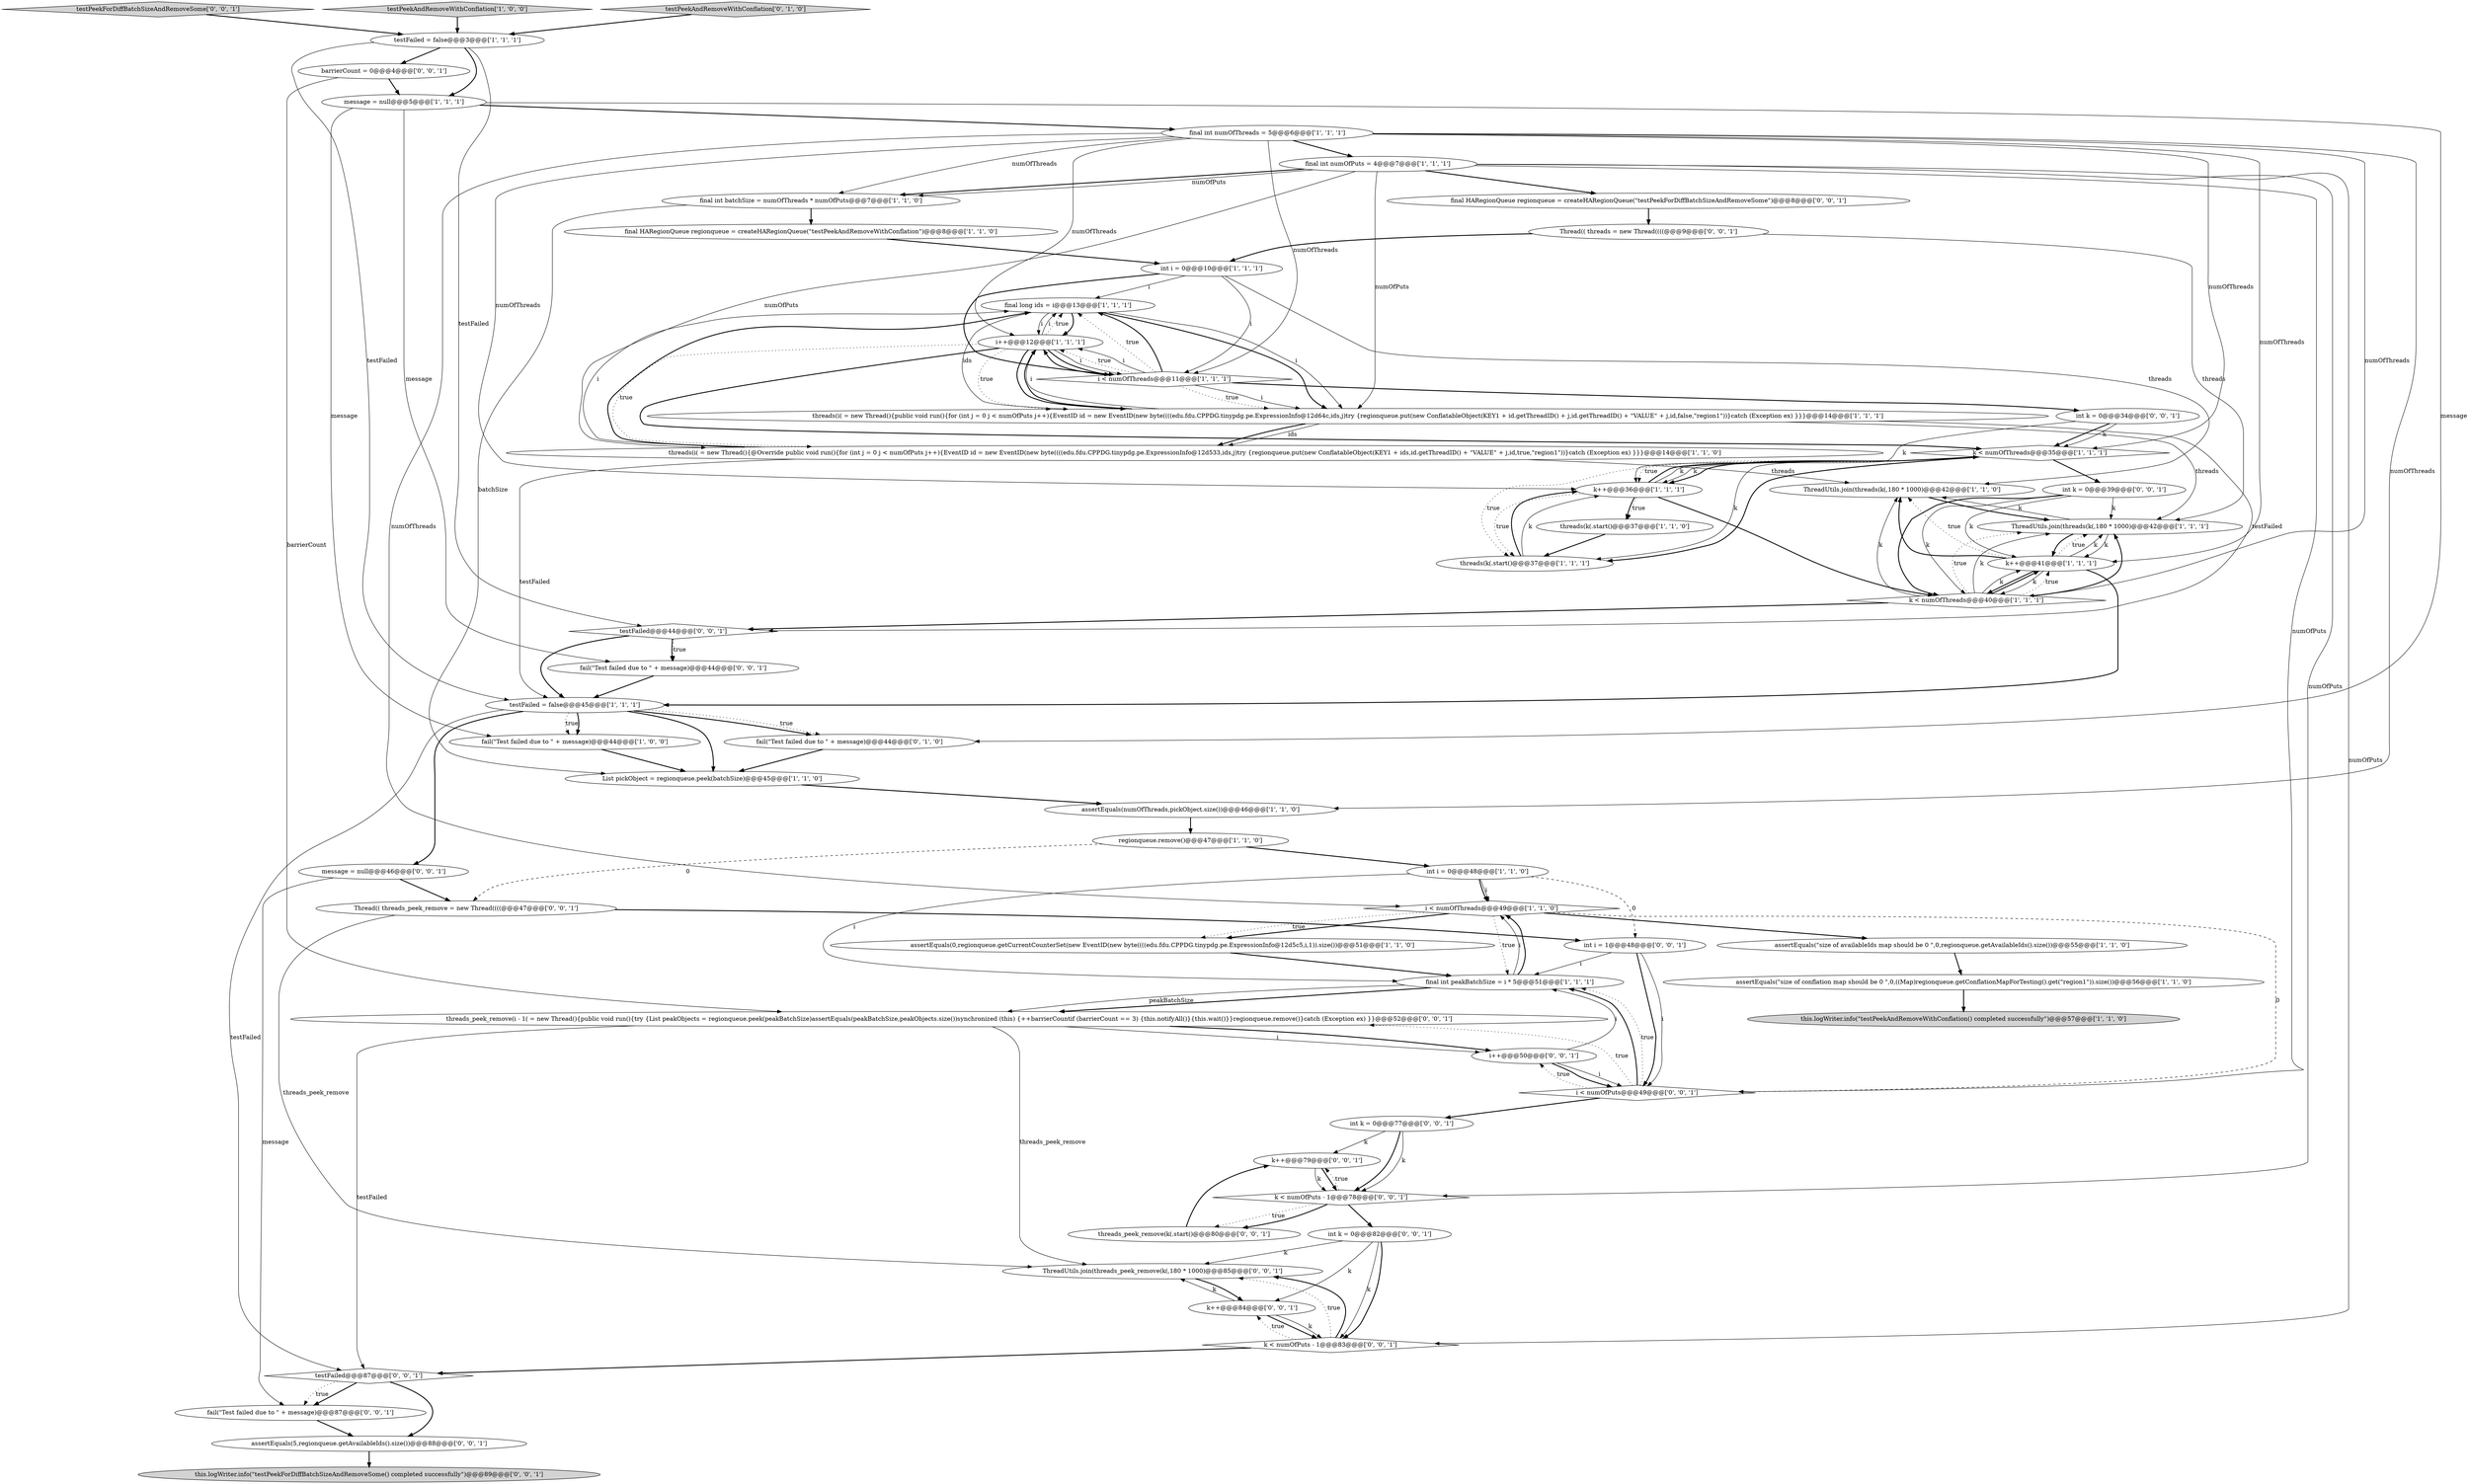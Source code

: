 digraph {
26 [style = filled, label = "testFailed = false@@@45@@@['1', '1', '1']", fillcolor = white, shape = ellipse image = "AAA0AAABBB1BBB"];
16 [style = filled, label = "i < numOfThreads@@@49@@@['1', '1', '0']", fillcolor = white, shape = diamond image = "AAA0AAABBB1BBB"];
0 [style = filled, label = "final int peakBatchSize = i * 5@@@51@@@['1', '1', '1']", fillcolor = white, shape = ellipse image = "AAA0AAABBB1BBB"];
60 [style = filled, label = "testPeekForDiffBatchSizeAndRemoveSome['0', '0', '1']", fillcolor = lightgray, shape = diamond image = "AAA0AAABBB3BBB"];
39 [style = filled, label = "assertEquals(5,regionqueue.getAvailableIds().size())@@@88@@@['0', '0', '1']", fillcolor = white, shape = ellipse image = "AAA0AAABBB3BBB"];
18 [style = filled, label = "final int numOfThreads = 5@@@6@@@['1', '1', '1']", fillcolor = white, shape = ellipse image = "AAA0AAABBB1BBB"];
4 [style = filled, label = "final HARegionQueue regionqueue = createHARegionQueue(\"testPeekAndRemoveWithConflation\")@@@8@@@['1', '1', '0']", fillcolor = white, shape = ellipse image = "AAA0AAABBB1BBB"];
38 [style = filled, label = "int k = 0@@@77@@@['0', '0', '1']", fillcolor = white, shape = ellipse image = "AAA0AAABBB3BBB"];
1 [style = filled, label = "final int batchSize = numOfThreads * numOfPuts@@@7@@@['1', '1', '0']", fillcolor = white, shape = ellipse image = "AAA0AAABBB1BBB"];
2 [style = filled, label = "i++@@@12@@@['1', '1', '1']", fillcolor = white, shape = ellipse image = "AAA0AAABBB1BBB"];
8 [style = filled, label = "assertEquals(0,regionqueue.getCurrentCounterSet(new EventID(new byte((((edu.fdu.CPPDG.tinypdg.pe.ExpressionInfo@12d5c5,i,1)).size())@@@51@@@['1', '1', '0']", fillcolor = white, shape = ellipse image = "AAA0AAABBB1BBB"];
31 [style = filled, label = "threads(i( = new Thread(){@Override public void run(){for (int j = 0 j < numOfPuts j++){EventID id = new EventID(new byte((((edu.fdu.CPPDG.tinypdg.pe.ExpressionInfo@12d533,ids,j)try {regionqueue.put(new ConflatableObject(KEY1 + ids,id.getThreadID() + \"VALUE\" + j,id,true,\"region1\"))}catch (Exception ex) }}}@@@14@@@['1', '1', '0']", fillcolor = white, shape = ellipse image = "AAA0AAABBB1BBB"];
58 [style = filled, label = "threads_peek_remove(k(.start()@@@80@@@['0', '0', '1']", fillcolor = white, shape = ellipse image = "AAA0AAABBB3BBB"];
47 [style = filled, label = "i < numOfPuts@@@49@@@['0', '0', '1']", fillcolor = white, shape = diamond image = "AAA0AAABBB3BBB"];
23 [style = filled, label = "fail(\"Test failed due to \" + message)@@@44@@@['1', '0', '0']", fillcolor = white, shape = ellipse image = "AAA0AAABBB1BBB"];
29 [style = filled, label = "assertEquals(numOfThreads,pickObject.size())@@@46@@@['1', '1', '0']", fillcolor = white, shape = ellipse image = "AAA0AAABBB1BBB"];
41 [style = filled, label = "int i = 1@@@48@@@['0', '0', '1']", fillcolor = white, shape = ellipse image = "AAA0AAABBB3BBB"];
14 [style = filled, label = "message = null@@@5@@@['1', '1', '1']", fillcolor = white, shape = ellipse image = "AAA0AAABBB1BBB"];
15 [style = filled, label = "final long ids = i@@@13@@@['1', '1', '1']", fillcolor = white, shape = ellipse image = "AAA0AAABBB1BBB"];
56 [style = filled, label = "k++@@@79@@@['0', '0', '1']", fillcolor = white, shape = ellipse image = "AAA0AAABBB3BBB"];
21 [style = filled, label = "i < numOfThreads@@@11@@@['1', '1', '1']", fillcolor = white, shape = diamond image = "AAA0AAABBB1BBB"];
22 [style = filled, label = "List pickObject = regionqueue.peek(batchSize)@@@45@@@['1', '1', '0']", fillcolor = white, shape = ellipse image = "AAA0AAABBB1BBB"];
24 [style = filled, label = "int i = 0@@@48@@@['1', '1', '0']", fillcolor = white, shape = ellipse image = "AAA0AAABBB1BBB"];
27 [style = filled, label = "testFailed = false@@@3@@@['1', '1', '1']", fillcolor = white, shape = ellipse image = "AAA0AAABBB1BBB"];
40 [style = filled, label = "Thread(( threads = new Thread((((@@@9@@@['0', '0', '1']", fillcolor = white, shape = ellipse image = "AAA0AAABBB3BBB"];
45 [style = filled, label = "k < numOfPuts - 1@@@83@@@['0', '0', '1']", fillcolor = white, shape = diamond image = "AAA0AAABBB3BBB"];
48 [style = filled, label = "k++@@@84@@@['0', '0', '1']", fillcolor = white, shape = ellipse image = "AAA0AAABBB3BBB"];
53 [style = filled, label = "this.logWriter.info(\"testPeekForDiffBatchSizeAndRemoveSome() completed successfully\")@@@89@@@['0', '0', '1']", fillcolor = lightgray, shape = ellipse image = "AAA0AAABBB3BBB"];
5 [style = filled, label = "threads(k(.start()@@@37@@@['1', '1', '0']", fillcolor = white, shape = ellipse image = "AAA0AAABBB1BBB"];
59 [style = filled, label = "k < numOfPuts - 1@@@78@@@['0', '0', '1']", fillcolor = white, shape = diamond image = "AAA0AAABBB3BBB"];
42 [style = filled, label = "final HARegionQueue regionqueue = createHARegionQueue(\"testPeekForDiffBatchSizeAndRemoveSome\")@@@8@@@['0', '0', '1']", fillcolor = white, shape = ellipse image = "AAA0AAABBB3BBB"];
12 [style = filled, label = "assertEquals(\"size of availableIds map should be 0 \",0,regionqueue.getAvailableIds().size())@@@55@@@['1', '1', '0']", fillcolor = white, shape = ellipse image = "AAA0AAABBB1BBB"];
37 [style = filled, label = "testFailed@@@44@@@['0', '0', '1']", fillcolor = white, shape = diamond image = "AAA0AAABBB3BBB"];
50 [style = filled, label = "fail(\"Test failed due to \" + message)@@@87@@@['0', '0', '1']", fillcolor = white, shape = ellipse image = "AAA0AAABBB3BBB"];
17 [style = filled, label = "testPeekAndRemoveWithConflation['1', '0', '0']", fillcolor = lightgray, shape = diamond image = "AAA0AAABBB1BBB"];
32 [style = filled, label = "ThreadUtils.join(threads(k(,180 * 1000)@@@42@@@['1', '1', '0']", fillcolor = white, shape = ellipse image = "AAA0AAABBB1BBB"];
52 [style = filled, label = "int k = 0@@@34@@@['0', '0', '1']", fillcolor = white, shape = ellipse image = "AAA0AAABBB3BBB"];
51 [style = filled, label = "int k = 0@@@39@@@['0', '0', '1']", fillcolor = white, shape = ellipse image = "AAA0AAABBB3BBB"];
49 [style = filled, label = "ThreadUtils.join(threads_peek_remove(k(,180 * 1000)@@@85@@@['0', '0', '1']", fillcolor = white, shape = ellipse image = "AAA0AAABBB3BBB"];
13 [style = filled, label = "ThreadUtils.join(threads(k(,180 * 1000)@@@42@@@['1', '1', '1']", fillcolor = white, shape = ellipse image = "AAA0AAABBB1BBB"];
57 [style = filled, label = "fail(\"Test failed due to \" + message)@@@44@@@['0', '0', '1']", fillcolor = white, shape = ellipse image = "AAA0AAABBB3BBB"];
28 [style = filled, label = "k < numOfThreads@@@35@@@['1', '1', '1']", fillcolor = white, shape = diamond image = "AAA0AAABBB1BBB"];
35 [style = filled, label = "message = null@@@46@@@['0', '0', '1']", fillcolor = white, shape = ellipse image = "AAA0AAABBB3BBB"];
55 [style = filled, label = "int k = 0@@@82@@@['0', '0', '1']", fillcolor = white, shape = ellipse image = "AAA0AAABBB3BBB"];
43 [style = filled, label = "threads_peek_remove(i - 1( = new Thread(){public void run(){try {List peakObjects = regionqueue.peek(peakBatchSize)assertEquals(peakBatchSize,peakObjects.size())synchronized (this) {++barrierCountif (barrierCount == 3) {this.notifyAll()}{this.wait()}}regionqueue.remove()}catch (Exception ex) }}@@@52@@@['0', '0', '1']", fillcolor = white, shape = ellipse image = "AAA0AAABBB3BBB"];
7 [style = filled, label = "k++@@@36@@@['1', '1', '1']", fillcolor = white, shape = ellipse image = "AAA0AAABBB1BBB"];
19 [style = filled, label = "int i = 0@@@10@@@['1', '1', '1']", fillcolor = white, shape = ellipse image = "AAA0AAABBB1BBB"];
20 [style = filled, label = "regionqueue.remove()@@@47@@@['1', '1', '0']", fillcolor = white, shape = ellipse image = "AAA0AAABBB1BBB"];
33 [style = filled, label = "fail(\"Test failed due to \" + message)@@@44@@@['0', '1', '0']", fillcolor = white, shape = ellipse image = "AAA0AAABBB2BBB"];
25 [style = filled, label = "assertEquals(\"size of conflation map should be 0 \",0,((Map)regionqueue.getConflationMapForTesting().get(\"region1\")).size())@@@56@@@['1', '1', '0']", fillcolor = white, shape = ellipse image = "AAA0AAABBB1BBB"];
46 [style = filled, label = "Thread(( threads_peek_remove = new Thread((((@@@47@@@['0', '0', '1']", fillcolor = white, shape = ellipse image = "AAA0AAABBB3BBB"];
34 [style = filled, label = "testPeekAndRemoveWithConflation['0', '1', '0']", fillcolor = lightgray, shape = diamond image = "AAA0AAABBB2BBB"];
10 [style = filled, label = "k++@@@41@@@['1', '1', '1']", fillcolor = white, shape = ellipse image = "AAA0AAABBB1BBB"];
54 [style = filled, label = "i++@@@50@@@['0', '0', '1']", fillcolor = white, shape = ellipse image = "AAA0AAABBB3BBB"];
11 [style = filled, label = "threads(i( = new Thread(){public void run(){for (int j = 0 j < numOfPuts j++){EventID id = new EventID(new byte((((edu.fdu.CPPDG.tinypdg.pe.ExpressionInfo@12d64c,ids,j)try {regionqueue.put(new ConflatableObject(KEY1 + id.getThreadID() + j,id.getThreadID() + \"VALUE\" + j,id,false,\"region1\"))}catch (Exception ex) }}}@@@14@@@['1', '1', '1']", fillcolor = white, shape = ellipse image = "AAA0AAABBB1BBB"];
6 [style = filled, label = "k < numOfThreads@@@40@@@['1', '1', '1']", fillcolor = white, shape = diamond image = "AAA0AAABBB1BBB"];
3 [style = filled, label = "final int numOfPuts = 4@@@7@@@['1', '1', '1']", fillcolor = white, shape = ellipse image = "AAA0AAABBB1BBB"];
30 [style = filled, label = "this.logWriter.info(\"testPeekAndRemoveWithConflation() completed successfully\")@@@57@@@['1', '1', '0']", fillcolor = lightgray, shape = ellipse image = "AAA0AAABBB1BBB"];
44 [style = filled, label = "barrierCount = 0@@@4@@@['0', '0', '1']", fillcolor = white, shape = ellipse image = "AAA0AAABBB3BBB"];
9 [style = filled, label = "threads(k(.start()@@@37@@@['1', '1', '1']", fillcolor = white, shape = ellipse image = "AAA0AAABBB1BBB"];
36 [style = filled, label = "testFailed@@@87@@@['0', '0', '1']", fillcolor = white, shape = diamond image = "AAA0AAABBB3BBB"];
22->29 [style = bold, label=""];
23->22 [style = bold, label=""];
12->25 [style = bold, label=""];
7->28 [style = bold, label=""];
52->7 [style = solid, label="k"];
43->54 [style = bold, label=""];
31->26 [style = solid, label="testFailed"];
27->26 [style = solid, label="testFailed"];
31->15 [style = solid, label="i"];
3->42 [style = bold, label=""];
41->47 [style = bold, label=""];
26->35 [style = bold, label=""];
18->1 [style = solid, label="numOfThreads"];
2->15 [style = solid, label="i"];
7->6 [style = bold, label=""];
47->0 [style = bold, label=""];
6->37 [style = bold, label=""];
24->16 [style = solid, label="i"];
48->49 [style = solid, label="k"];
51->6 [style = bold, label=""];
10->32 [style = dotted, label="true"];
3->1 [style = bold, label=""];
41->0 [style = solid, label="i"];
36->50 [style = bold, label=""];
46->49 [style = solid, label="threads_peek_remove"];
26->23 [style = dotted, label="true"];
59->56 [style = dotted, label="true"];
16->12 [style = bold, label=""];
3->1 [style = solid, label="numOfPuts"];
11->2 [style = solid, label="i"];
59->58 [style = dotted, label="true"];
4->19 [style = bold, label=""];
6->10 [style = dotted, label="true"];
14->33 [style = solid, label="message"];
48->45 [style = bold, label=""];
43->36 [style = solid, label="testFailed"];
16->0 [style = dotted, label="true"];
11->13 [style = solid, label="threads"];
13->10 [style = solid, label="k"];
59->58 [style = bold, label=""];
26->23 [style = bold, label=""];
21->11 [style = dotted, label="true"];
6->10 [style = solid, label="k"];
37->57 [style = dotted, label="true"];
13->10 [style = bold, label=""];
50->39 [style = bold, label=""];
14->57 [style = solid, label="message"];
1->22 [style = solid, label="batchSize"];
18->10 [style = solid, label="numOfThreads"];
26->22 [style = bold, label=""];
27->44 [style = bold, label=""];
10->13 [style = dotted, label="true"];
31->32 [style = solid, label="threads"];
17->27 [style = bold, label=""];
11->31 [style = bold, label=""];
52->28 [style = solid, label="k"];
19->32 [style = solid, label="threads"];
24->0 [style = solid, label="i"];
3->11 [style = solid, label="numOfPuts"];
6->32 [style = solid, label="k"];
16->8 [style = bold, label=""];
58->56 [style = bold, label=""];
54->47 [style = solid, label="i"];
21->2 [style = dotted, label="true"];
19->15 [style = solid, label="i"];
21->52 [style = bold, label=""];
18->16 [style = solid, label="numOfThreads"];
21->15 [style = dotted, label="true"];
2->28 [style = bold, label=""];
15->2 [style = bold, label=""];
10->13 [style = solid, label="k"];
9->7 [style = bold, label=""];
18->2 [style = solid, label="numOfThreads"];
7->5 [style = dotted, label="true"];
28->9 [style = solid, label="k"];
48->45 [style = solid, label="k"];
3->59 [style = solid, label="numOfPuts"];
42->40 [style = bold, label=""];
47->38 [style = bold, label=""];
18->6 [style = solid, label="numOfThreads"];
55->49 [style = solid, label="k"];
45->49 [style = dotted, label="true"];
1->4 [style = bold, label=""];
11->31 [style = solid, label="ids"];
3->31 [style = solid, label="numOfPuts"];
44->43 [style = solid, label="barrierCount"];
47->0 [style = dotted, label="true"];
46->41 [style = bold, label=""];
21->11 [style = solid, label="i"];
56->59 [style = solid, label="k"];
34->27 [style = bold, label=""];
31->15 [style = bold, label=""];
18->29 [style = solid, label="numOfThreads"];
38->59 [style = bold, label=""];
2->21 [style = bold, label=""];
10->26 [style = bold, label=""];
21->2 [style = solid, label="i"];
3->47 [style = solid, label="numOfPuts"];
28->9 [style = bold, label=""];
15->2 [style = solid, label="i"];
28->7 [style = solid, label="k"];
11->37 [style = solid, label="testFailed"];
10->6 [style = bold, label=""];
21->15 [style = bold, label=""];
18->7 [style = solid, label="numOfThreads"];
8->0 [style = bold, label=""];
57->26 [style = bold, label=""];
60->27 [style = bold, label=""];
26->33 [style = bold, label=""];
37->26 [style = bold, label=""];
7->28 [style = solid, label="k"];
11->2 [style = bold, label=""];
9->7 [style = solid, label="k"];
10->6 [style = solid, label="k"];
6->13 [style = dotted, label="true"];
37->57 [style = bold, label=""];
2->31 [style = dotted, label="true"];
27->37 [style = solid, label="testFailed"];
0->43 [style = bold, label=""];
43->54 [style = solid, label="i"];
2->15 [style = dotted, label="true"];
15->11 [style = bold, label=""];
24->16 [style = bold, label=""];
47->54 [style = dotted, label="true"];
24->41 [style = dashed, label="0"];
26->33 [style = dotted, label="true"];
20->24 [style = bold, label=""];
51->6 [style = solid, label="k"];
7->5 [style = bold, label=""];
49->48 [style = bold, label=""];
16->8 [style = dotted, label="true"];
13->32 [style = solid, label="k"];
29->20 [style = bold, label=""];
0->16 [style = solid, label="i"];
38->59 [style = solid, label="k"];
38->56 [style = solid, label="k"];
28->51 [style = bold, label=""];
18->3 [style = bold, label=""];
28->7 [style = bold, label=""];
41->47 [style = solid, label="i"];
27->14 [style = bold, label=""];
2->11 [style = dotted, label="true"];
32->13 [style = bold, label=""];
6->13 [style = solid, label="k"];
10->32 [style = bold, label=""];
14->18 [style = bold, label=""];
18->28 [style = solid, label="numOfThreads"];
2->11 [style = bold, label=""];
54->0 [style = solid, label="i"];
14->23 [style = solid, label="message"];
18->21 [style = solid, label="numOfThreads"];
28->7 [style = dotted, label="true"];
26->36 [style = solid, label="testFailed"];
51->10 [style = solid, label="k"];
55->45 [style = solid, label="k"];
6->13 [style = bold, label=""];
45->48 [style = dotted, label="true"];
47->43 [style = dotted, label="true"];
3->45 [style = solid, label="numOfPuts"];
5->9 [style = bold, label=""];
7->9 [style = dotted, label="true"];
45->49 [style = bold, label=""];
43->49 [style = solid, label="threads_peek_remove"];
21->2 [style = bold, label=""];
6->10 [style = bold, label=""];
55->45 [style = bold, label=""];
15->11 [style = solid, label="i"];
45->36 [style = bold, label=""];
19->21 [style = bold, label=""];
33->22 [style = bold, label=""];
15->11 [style = solid, label="ids"];
59->55 [style = bold, label=""];
40->13 [style = solid, label="threads"];
35->50 [style = solid, label="message"];
0->43 [style = solid, label="peakBatchSize"];
35->46 [style = bold, label=""];
56->59 [style = bold, label=""];
39->53 [style = bold, label=""];
2->21 [style = solid, label="i"];
20->46 [style = dashed, label="0"];
40->19 [style = bold, label=""];
51->13 [style = solid, label="k"];
54->47 [style = bold, label=""];
52->28 [style = bold, label=""];
44->14 [style = bold, label=""];
16->47 [style = dashed, label="0"];
25->30 [style = bold, label=""];
36->50 [style = dotted, label="true"];
19->21 [style = solid, label="i"];
28->9 [style = dotted, label="true"];
36->39 [style = bold, label=""];
55->48 [style = solid, label="k"];
0->16 [style = bold, label=""];
}
